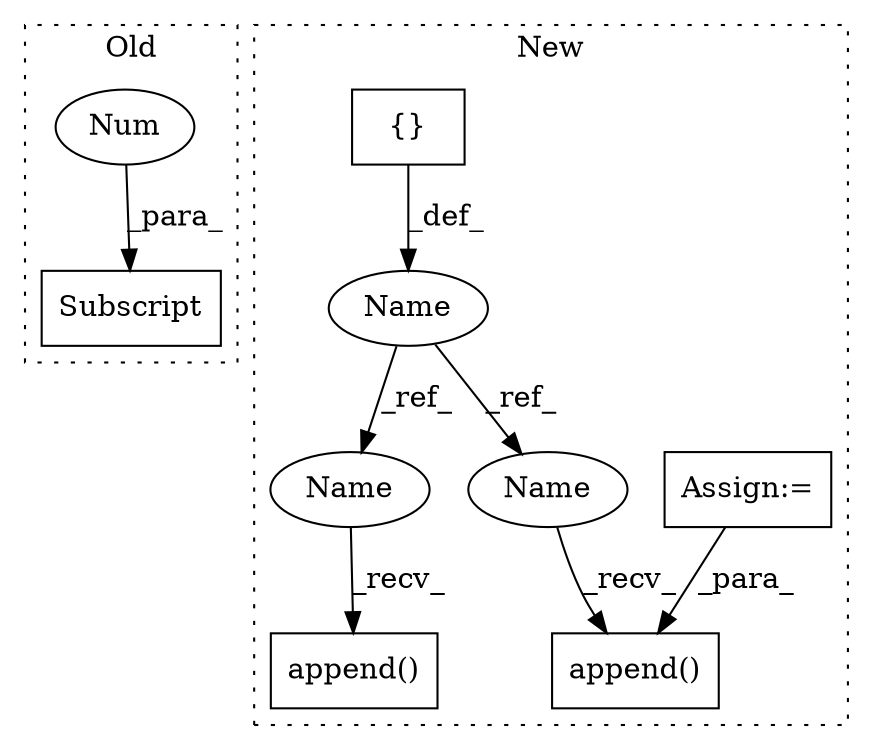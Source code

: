 digraph G {
subgraph cluster0 {
1 [label="Subscript" a="63" s="1413,0" l="20,0" shape="box"];
4 [label="Num" a="76" s="1431" l="1" shape="ellipse"];
label = "Old";
style="dotted";
}
subgraph cluster1 {
2 [label="append()" a="75" s="1451,1495" l="14,1" shape="box"];
3 [label="Assign:=" a="68" s="1429" l="3" shape="box"];
5 [label="{}" a="59" s="1233,1233" l="2,1" shape="box"];
6 [label="append()" a="75" s="1383,1406" l="14,1" shape="box"];
7 [label="Name" a="87" s="1224" l="6" shape="ellipse"];
8 [label="Name" a="87" s="1383" l="6" shape="ellipse"];
9 [label="Name" a="87" s="1451" l="6" shape="ellipse"];
label = "New";
style="dotted";
}
3 -> 2 [label="_para_"];
4 -> 1 [label="_para_"];
5 -> 7 [label="_def_"];
7 -> 9 [label="_ref_"];
7 -> 8 [label="_ref_"];
8 -> 6 [label="_recv_"];
9 -> 2 [label="_recv_"];
}